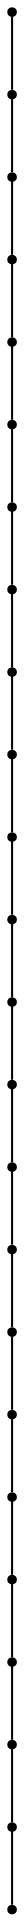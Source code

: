 graph {
  node [shape=point,comment="{\"directed\":false,\"doi\":\"10.1007/978-3-540-31843-9_25\",\"figure\":\"1\"}"]

  v0 [pos="1206.2243822674418,1385.3124565548364"]
  v1 [pos="1185.7205123546512,1385.3124565548367"]
  v2 [pos="1164.9667332848837,1385.5624781714546"]
  v3 [pos="1143.9627906976743,1385.5624781714546"]
  v4 [pos="1122.4587754360466,1385.8124679989285"]
  v5 [pos="1100.9547601744187,1386.0625214046902"]
  v6 [pos="1079.4507449127905,1386.312543021308"]
  v7 [pos="1057.4467046693314,1386.562532848782"]
  v8 [pos="1035.692653070494,1386.5625328487818"]
  v9 [pos="1013.4384970021803,1386.8125226762559"]
  v10 [pos="990.9343204941861,1386.8125226762559"]
  v11 [pos="967.9300395167152,1387.3125023312039"]
  v12 [pos="945.1758266715116,1387.5624921586777"]
  v13 [pos="921.671457122093,1388.0624718136257"]
  v14 [pos="897.6669672056686,1388.8124730851914"]
  v15 [pos="873.9125454215117,1389.562537935045"]
  v16 [pos="849.9081031976743,1391.0624768998887"]
  v17 [pos="825.4035247093024,1392.812532848782"]
  v18 [pos="800.3988735465116,1395.562516318427"]
  v19 [pos="774.3940611373546,1400.5624718136255"]
  v20 [pos="747.1389716569768,1412.06251250373"]
  v21 [pos="718.1335960210756,1474.56251250373"]
  v22 [pos="686.8777820675872,1828.5624768998887"]
  v23 [pos="633.1177598110465,1828.5624768998887"]

  v1 -- v0 [id="-2",pos="1185.7205123546512,1385.3124565548367 1192.5555734066493,1385.3538118761649 1199.3900156792668,1385.3187594711112 1206.2243822674418,1385.3124565548364"]
  v2 -- v1 [id="-3",pos="1164.9667332848837,1385.5624781714546 1171.8847782526109,1385.4781961644167 1178.8029564297872,1385.4334744856765 1185.7205123546512,1385.3124565548367"]
  v3 -- v2 [id="-4",pos="1143.9627906976743,1385.5624781714546 1150.9647526234992,1385.627999221876 1157.9656776874265,1385.575415339057 1164.9667332848837,1385.5624781714546"]
  v4 -- v3 [id="-5",pos="1122.4587754360466,1385.8124679989285 1129.627428585061,1385.7989075052064 1136.7956299962761,1385.739682522803 1143.9627906976743,1385.5624781714546"]
  v5 -- v4 [id="-6",pos="1100.9547601744187,1386.0625214046902 1108.1228242580266,1385.98281312072 1115.2910257153346,1385.920472824342 1122.4587754360466,1385.8124679989285"]
  v6 -- v5 [id="-7",pos="1079.4507449127905,1386.312543021308 1086.618225678251,1386.171399312676 1093.7864242394564,1386.1082763660693 1100.9547601744187,1386.0625214046902"]
  v7 -- v6 [id="-8",pos="1057.4467046693314,1386.562532848782 1064.780323845879,1386.3605309818397 1072.1151748301443,1386.2975448584511 1079.4507449127905,1386.312543021308"]
  v8 -- v7 [id="-9",pos="1035.692653070494,1386.5625328487818 1042.9436646629983,1386.5398976699125 1050.1945695427275,1386.4816839659468 1057.4467046693314,1386.562532848782"]
  v9 -- v8 [id="-10",pos="1013.4384970021803,1386.8125226762559 1020.8561856447143,1386.704041231692 1028.2744702474631,1386.6511516430696 1035.692653070494,1386.5625328487818"]
  v10 -- v9 [id="-11",pos="990.9343204941861,1386.8125226762559 998.3770463910336,1386.845364800318 1005.9074714024628,1386.8012190786303 1013.4384970021803,1386.8125226762559"]
  v11 -- v10 [id="-12",pos="967.9300395167152,1387.3125023312039 975.681237917893,1387.2944502866744 983.3295546433121,1387.1175677879503 990.9343204941861,1386.8125226762559"]
  v12 -- v11 [id="-13",pos="945.1758266715116,1387.5624921586777 952.8399239773074,1387.7001167107744 960.4332673602153,1387.5847985329247 967.9300395167152,1387.3125023312039"]
  v13 -- v12 [id="-14",pos="921.671457122093,1388.0624718136257 929.5572830675978,1388.0411209602544 937.402959954233,1387.9283109682165 945.1758266715116,1387.5624921586777"]
  v14 -- v13 [id="-15",pos="897.6669672056686,1388.8124730851914 905.6860160552279,1388.4809641041556 913.6992506489605,1388.317164788514 921.671457122093,1388.0624718136257"]
  v15 -- v14 [id="-16",pos="873.9125454215117,1389.562537935045 881.8158254364823,1389.1756197211853 889.7441997068547,1388.910849855884 897.6669672056686,1388.8124730851914"]
  v16 -- v15 [id="-17",pos="849.9081031976743,1391.0624768998887 857.851513654985,1390.2947842813962 865.869121009657,1389.8662725217425 873.9125454215117,1389.562537935045"]
  v17 -- v16 [id="-18",pos="825.4035247093024,1392.812532848782 833.4848111641368,1392.0559518486025 841.6575670914382,1391.3859686764542 849.9081031976743,1391.0624768998887"]
  v18 -- v17 [id="-19",pos="800.3988735465116,1395.562516318427 808.6410824162151,1394.733844681658 816.9725765611599,1393.7234565715937 825.4035247093024,1392.812532848782"]
  v23 -- v22 [id="-20",pos="633.1177598110465,1828.5624768998887 686.8777820675872,1828.5624768998887 686.8777820675872,1828.5624768998887 686.8777820675872,1828.5624768998887"]
  v19 -- v18 [id="-21",pos="774.3940611373546,1400.5624718136255 782.8679005148946,1398.7727082599674 791.5769388205756,1397.2418123197403 800.3988735465116,1395.562516318427"]
  v20 -- v19 [id="-22",pos="747.1389716569768,1412.06251250373 774.3940611373546,1400.5624718136255 774.3940611373546,1400.5624718136255 774.3940611373546,1400.5624718136255"]
  v21 -- v20 [id="-23",pos="718.1335960210756,1474.56251250373 747.1389716569768,1412.06251250373 747.1389716569768,1412.06251250373 747.1389716569768,1412.06251250373"]
  v22 -- v21 [id="-24",pos="686.8777820675872,1828.5624768998887 718.1335960210756,1474.56251250373 718.1335960210756,1474.56251250373 718.1335960210756,1474.56251250373"]
}